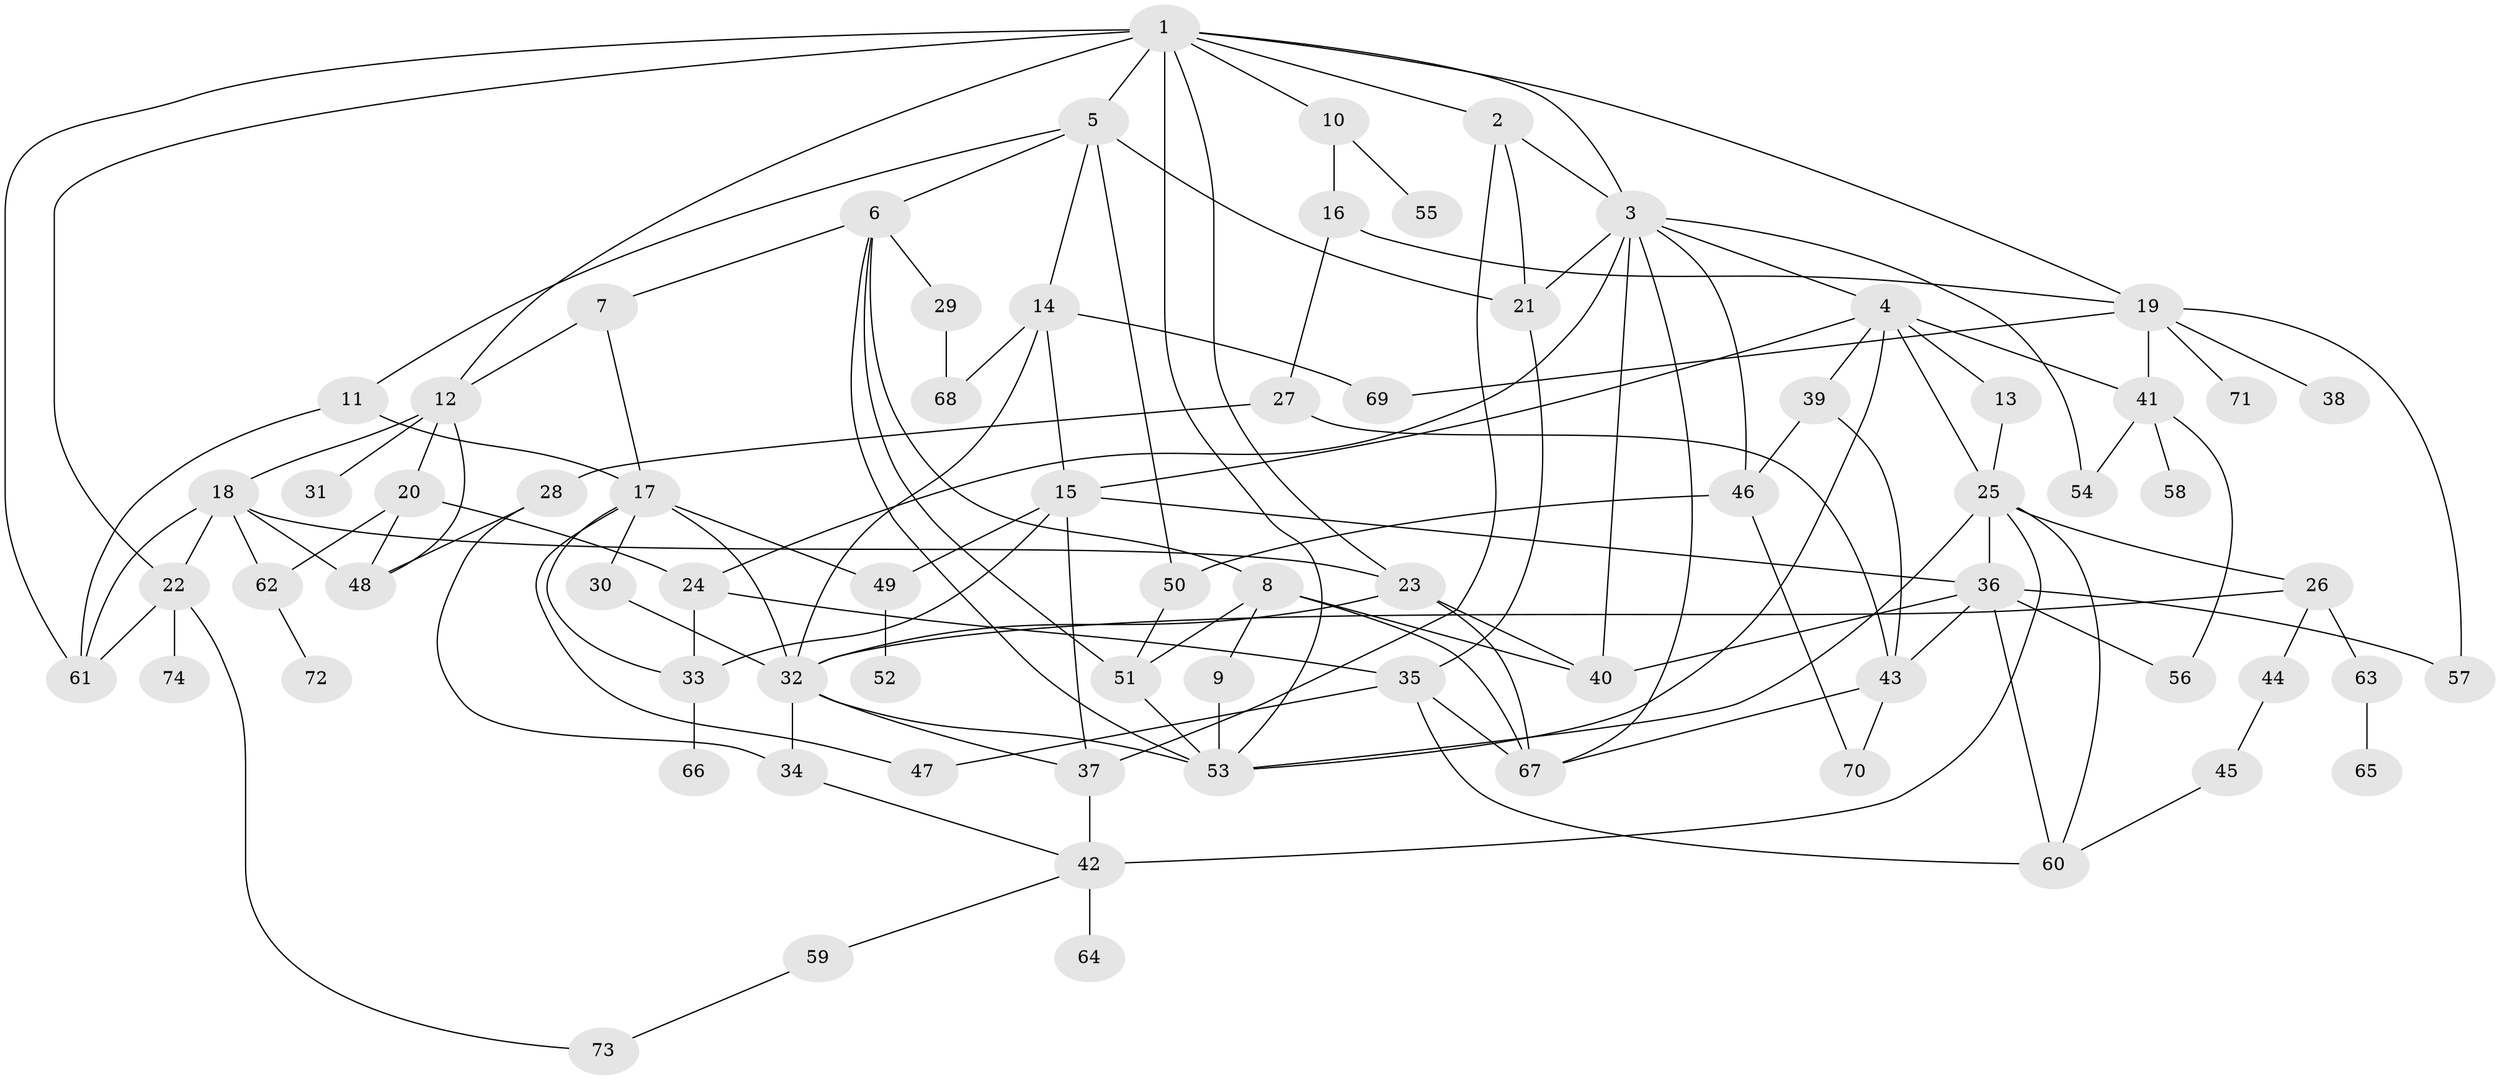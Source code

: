 // original degree distribution, {9: 0.006756756756756757, 6: 0.04054054054054054, 2: 0.23648648648648649, 8: 0.02027027027027027, 7: 0.02702702702702703, 4: 0.16216216216216217, 3: 0.20270270270270271, 5: 0.060810810810810814, 1: 0.24324324324324326}
// Generated by graph-tools (version 1.1) at 2025/34/03/09/25 02:34:07]
// undirected, 74 vertices, 136 edges
graph export_dot {
graph [start="1"]
  node [color=gray90,style=filled];
  1;
  2;
  3;
  4;
  5;
  6;
  7;
  8;
  9;
  10;
  11;
  12;
  13;
  14;
  15;
  16;
  17;
  18;
  19;
  20;
  21;
  22;
  23;
  24;
  25;
  26;
  27;
  28;
  29;
  30;
  31;
  32;
  33;
  34;
  35;
  36;
  37;
  38;
  39;
  40;
  41;
  42;
  43;
  44;
  45;
  46;
  47;
  48;
  49;
  50;
  51;
  52;
  53;
  54;
  55;
  56;
  57;
  58;
  59;
  60;
  61;
  62;
  63;
  64;
  65;
  66;
  67;
  68;
  69;
  70;
  71;
  72;
  73;
  74;
  1 -- 2 [weight=1.0];
  1 -- 3 [weight=1.0];
  1 -- 5 [weight=2.0];
  1 -- 10 [weight=1.0];
  1 -- 12 [weight=1.0];
  1 -- 19 [weight=1.0];
  1 -- 22 [weight=1.0];
  1 -- 23 [weight=1.0];
  1 -- 53 [weight=2.0];
  1 -- 61 [weight=1.0];
  2 -- 3 [weight=1.0];
  2 -- 21 [weight=1.0];
  2 -- 37 [weight=2.0];
  3 -- 4 [weight=1.0];
  3 -- 21 [weight=1.0];
  3 -- 24 [weight=2.0];
  3 -- 40 [weight=1.0];
  3 -- 46 [weight=1.0];
  3 -- 54 [weight=1.0];
  3 -- 67 [weight=1.0];
  4 -- 13 [weight=1.0];
  4 -- 15 [weight=1.0];
  4 -- 25 [weight=1.0];
  4 -- 39 [weight=1.0];
  4 -- 41 [weight=1.0];
  4 -- 53 [weight=1.0];
  5 -- 6 [weight=1.0];
  5 -- 11 [weight=1.0];
  5 -- 14 [weight=1.0];
  5 -- 21 [weight=1.0];
  5 -- 50 [weight=1.0];
  6 -- 7 [weight=1.0];
  6 -- 8 [weight=3.0];
  6 -- 29 [weight=1.0];
  6 -- 51 [weight=1.0];
  6 -- 53 [weight=1.0];
  7 -- 12 [weight=2.0];
  7 -- 17 [weight=1.0];
  8 -- 9 [weight=1.0];
  8 -- 40 [weight=1.0];
  8 -- 51 [weight=1.0];
  8 -- 67 [weight=1.0];
  9 -- 53 [weight=2.0];
  10 -- 16 [weight=1.0];
  10 -- 55 [weight=1.0];
  11 -- 17 [weight=1.0];
  11 -- 61 [weight=1.0];
  12 -- 18 [weight=1.0];
  12 -- 20 [weight=1.0];
  12 -- 31 [weight=3.0];
  12 -- 48 [weight=1.0];
  13 -- 25 [weight=1.0];
  14 -- 15 [weight=1.0];
  14 -- 32 [weight=1.0];
  14 -- 68 [weight=1.0];
  14 -- 69 [weight=1.0];
  15 -- 33 [weight=1.0];
  15 -- 36 [weight=2.0];
  15 -- 37 [weight=1.0];
  15 -- 49 [weight=1.0];
  16 -- 19 [weight=1.0];
  16 -- 27 [weight=1.0];
  17 -- 30 [weight=1.0];
  17 -- 32 [weight=1.0];
  17 -- 33 [weight=1.0];
  17 -- 47 [weight=1.0];
  17 -- 49 [weight=1.0];
  18 -- 22 [weight=1.0];
  18 -- 23 [weight=1.0];
  18 -- 48 [weight=1.0];
  18 -- 61 [weight=1.0];
  18 -- 62 [weight=1.0];
  19 -- 38 [weight=1.0];
  19 -- 41 [weight=1.0];
  19 -- 57 [weight=1.0];
  19 -- 69 [weight=1.0];
  19 -- 71 [weight=1.0];
  20 -- 24 [weight=2.0];
  20 -- 48 [weight=1.0];
  20 -- 62 [weight=1.0];
  21 -- 35 [weight=1.0];
  22 -- 61 [weight=2.0];
  22 -- 73 [weight=1.0];
  22 -- 74 [weight=1.0];
  23 -- 32 [weight=1.0];
  23 -- 40 [weight=1.0];
  23 -- 67 [weight=1.0];
  24 -- 33 [weight=1.0];
  24 -- 35 [weight=1.0];
  25 -- 26 [weight=1.0];
  25 -- 36 [weight=2.0];
  25 -- 42 [weight=2.0];
  25 -- 53 [weight=1.0];
  25 -- 60 [weight=1.0];
  26 -- 32 [weight=1.0];
  26 -- 44 [weight=1.0];
  26 -- 63 [weight=1.0];
  27 -- 28 [weight=1.0];
  27 -- 43 [weight=1.0];
  28 -- 34 [weight=1.0];
  28 -- 48 [weight=1.0];
  29 -- 68 [weight=1.0];
  30 -- 32 [weight=1.0];
  32 -- 34 [weight=1.0];
  32 -- 37 [weight=1.0];
  32 -- 53 [weight=1.0];
  33 -- 66 [weight=1.0];
  34 -- 42 [weight=1.0];
  35 -- 47 [weight=1.0];
  35 -- 60 [weight=1.0];
  35 -- 67 [weight=1.0];
  36 -- 40 [weight=1.0];
  36 -- 43 [weight=1.0];
  36 -- 56 [weight=1.0];
  36 -- 57 [weight=1.0];
  36 -- 60 [weight=1.0];
  37 -- 42 [weight=1.0];
  39 -- 43 [weight=1.0];
  39 -- 46 [weight=1.0];
  41 -- 54 [weight=1.0];
  41 -- 56 [weight=1.0];
  41 -- 58 [weight=1.0];
  42 -- 59 [weight=1.0];
  42 -- 64 [weight=1.0];
  43 -- 67 [weight=1.0];
  43 -- 70 [weight=1.0];
  44 -- 45 [weight=1.0];
  45 -- 60 [weight=1.0];
  46 -- 50 [weight=2.0];
  46 -- 70 [weight=1.0];
  49 -- 52 [weight=1.0];
  50 -- 51 [weight=1.0];
  51 -- 53 [weight=1.0];
  59 -- 73 [weight=1.0];
  62 -- 72 [weight=1.0];
  63 -- 65 [weight=1.0];
}
